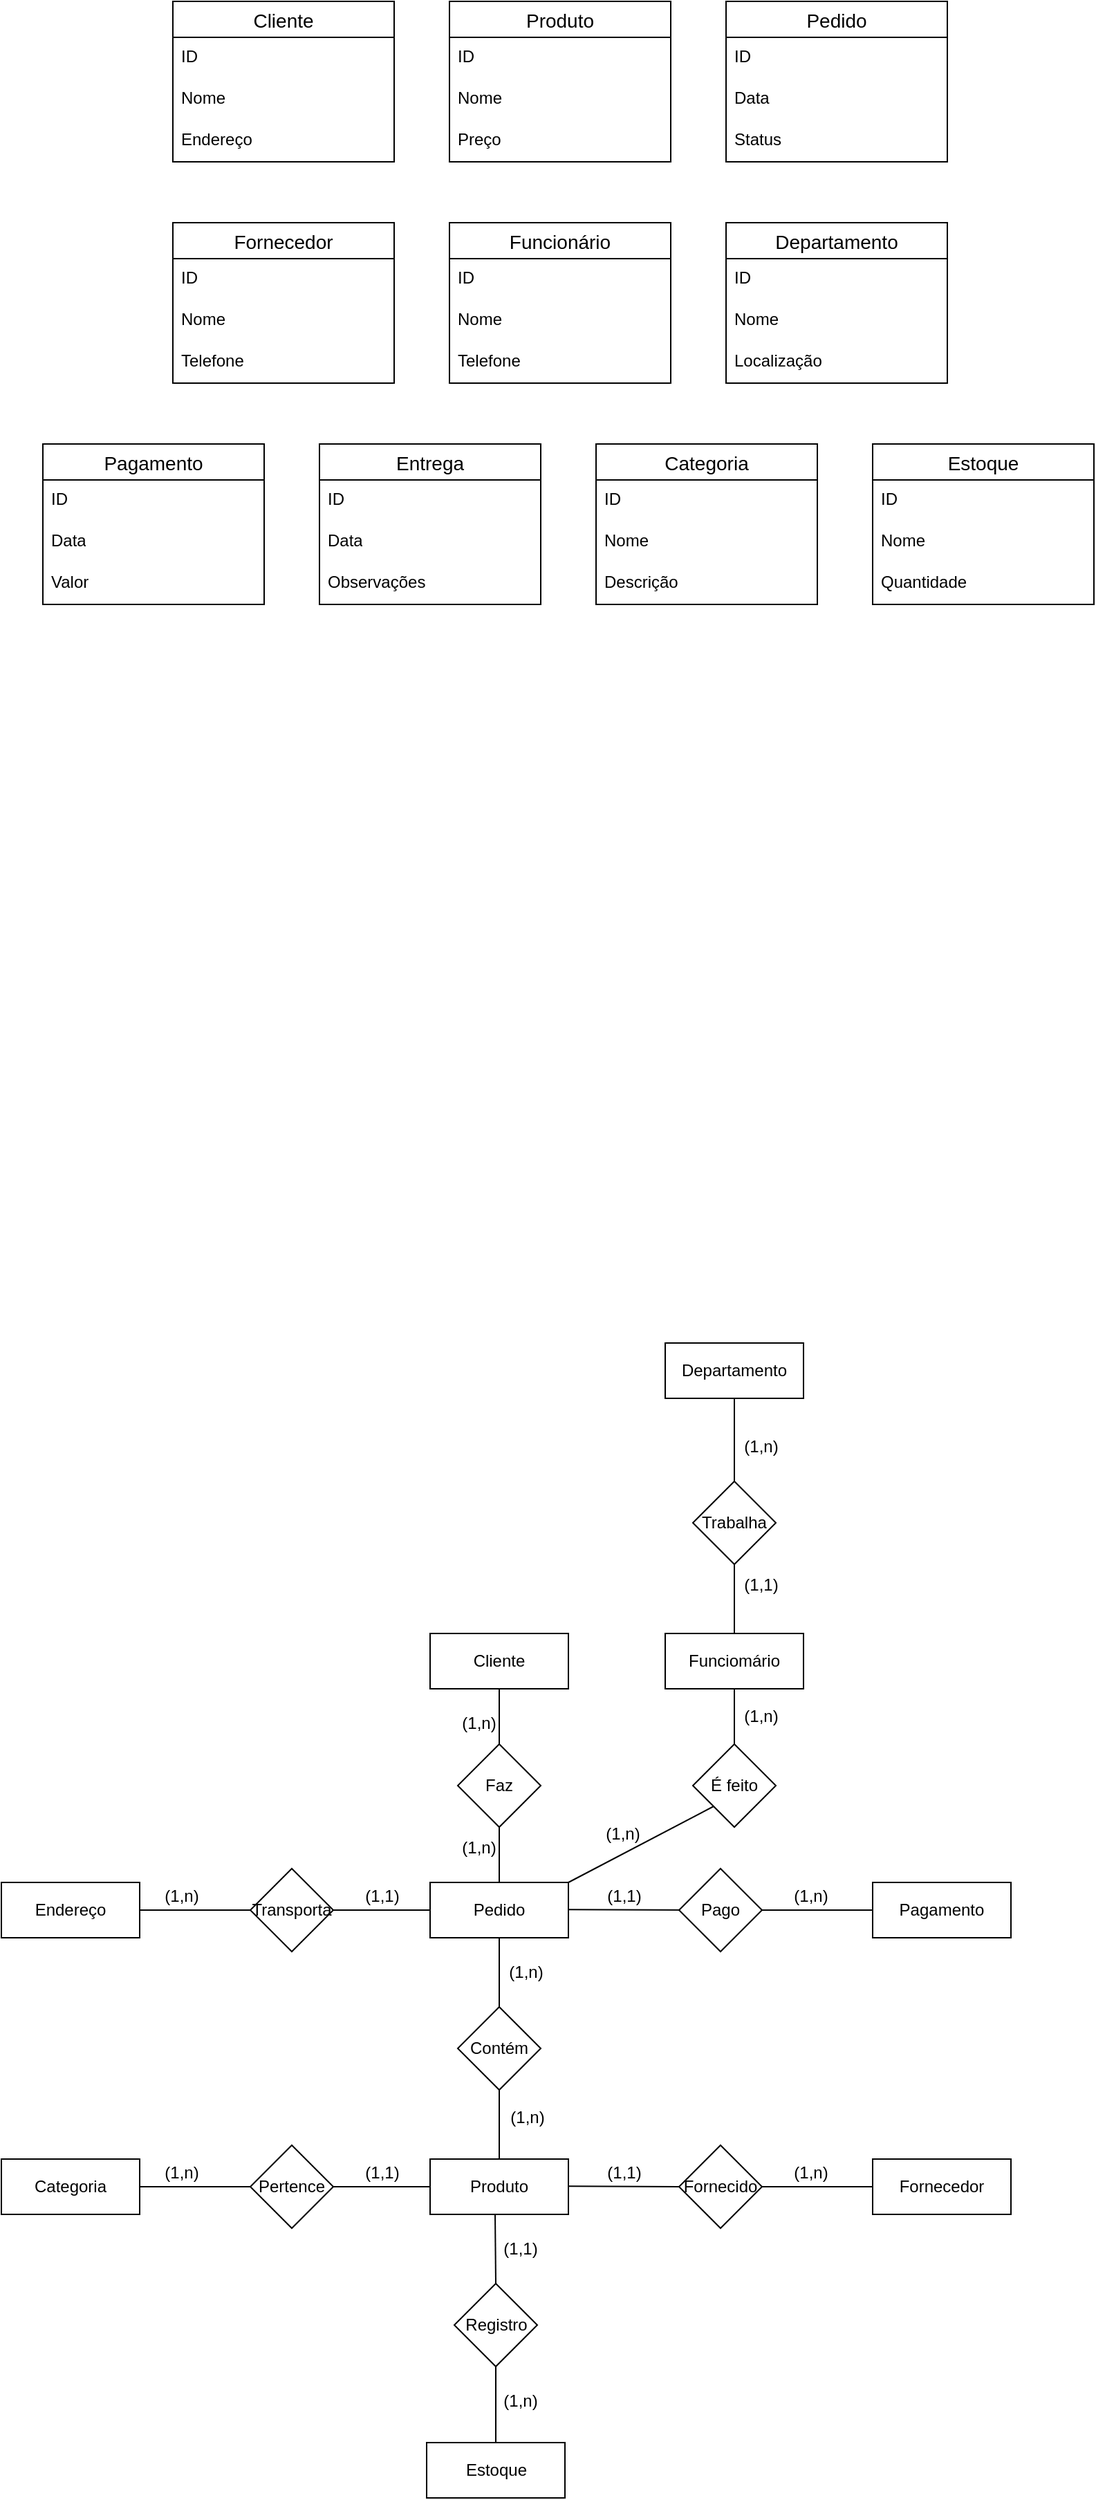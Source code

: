 <mxfile version="21.1.1" type="github">
  <diagram name="Página-1" id="TyhCOs6SWgqlXhVfGcFw">
    <mxGraphModel dx="989" dy="1718" grid="1" gridSize="10" guides="1" tooltips="1" connect="1" arrows="1" fold="1" page="1" pageScale="1" pageWidth="827" pageHeight="1169" math="0" shadow="0">
      <root>
        <mxCell id="0" />
        <mxCell id="1" parent="0" />
        <object label="Cliente" Nome="awdwadwad" id="nnb560z1bwkHBEcQoxyW-22">
          <mxCell style="whiteSpace=wrap;html=1;align=center;" vertex="1" parent="1">
            <mxGeometry x="320" y="60" width="100" height="40" as="geometry" />
          </mxCell>
        </object>
        <mxCell id="nnb560z1bwkHBEcQoxyW-23" value="Pedido" style="whiteSpace=wrap;html=1;align=center;" vertex="1" parent="1">
          <mxGeometry x="320" y="240" width="100" height="40" as="geometry" />
        </mxCell>
        <mxCell id="nnb560z1bwkHBEcQoxyW-27" value="Produto" style="whiteSpace=wrap;html=1;align=center;" vertex="1" parent="1">
          <mxGeometry x="320" y="440" width="100" height="40" as="geometry" />
        </mxCell>
        <mxCell id="nnb560z1bwkHBEcQoxyW-30" value="Faz" style="shape=rhombus;perimeter=rhombusPerimeter;whiteSpace=wrap;html=1;align=center;" vertex="1" parent="1">
          <mxGeometry x="340" y="140" width="60" height="60" as="geometry" />
        </mxCell>
        <mxCell id="nnb560z1bwkHBEcQoxyW-38" value="Contém" style="shape=rhombus;perimeter=rhombusPerimeter;whiteSpace=wrap;html=1;align=center;" vertex="1" parent="1">
          <mxGeometry x="340" y="330" width="60" height="60" as="geometry" />
        </mxCell>
        <mxCell id="nnb560z1bwkHBEcQoxyW-50" value="" style="endArrow=none;html=1;rounded=0;entryX=0.5;entryY=0;entryDx=0;entryDy=0;exitX=0.5;exitY=1;exitDx=0;exitDy=0;" edge="1" parent="1" source="nnb560z1bwkHBEcQoxyW-22" target="nnb560z1bwkHBEcQoxyW-30">
          <mxGeometry relative="1" as="geometry">
            <mxPoint x="420" y="139.31" as="sourcePoint" />
            <mxPoint x="580" y="139.31" as="targetPoint" />
          </mxGeometry>
        </mxCell>
        <mxCell id="nnb560z1bwkHBEcQoxyW-51" value="" style="endArrow=none;html=1;rounded=0;entryX=0.5;entryY=1;entryDx=0;entryDy=0;exitX=0.5;exitY=0;exitDx=0;exitDy=0;" edge="1" parent="1" source="nnb560z1bwkHBEcQoxyW-23" target="nnb560z1bwkHBEcQoxyW-30">
          <mxGeometry relative="1" as="geometry">
            <mxPoint x="420" y="230" as="sourcePoint" />
            <mxPoint x="580" y="230" as="targetPoint" />
          </mxGeometry>
        </mxCell>
        <mxCell id="nnb560z1bwkHBEcQoxyW-52" value="" style="endArrow=none;html=1;rounded=0;exitX=0.5;exitY=1;exitDx=0;exitDy=0;entryX=0.5;entryY=0;entryDx=0;entryDy=0;" edge="1" parent="1" source="nnb560z1bwkHBEcQoxyW-23" target="nnb560z1bwkHBEcQoxyW-38">
          <mxGeometry relative="1" as="geometry">
            <mxPoint x="420" y="280" as="sourcePoint" />
            <mxPoint x="458" y="245" as="targetPoint" />
          </mxGeometry>
        </mxCell>
        <mxCell id="nnb560z1bwkHBEcQoxyW-53" value="" style="endArrow=none;html=1;rounded=0;exitX=0.5;exitY=0;exitDx=0;exitDy=0;entryX=0.5;entryY=1;entryDx=0;entryDy=0;" edge="1" parent="1" source="nnb560z1bwkHBEcQoxyW-27" target="nnb560z1bwkHBEcQoxyW-38">
          <mxGeometry relative="1" as="geometry">
            <mxPoint x="420" y="350" as="sourcePoint" />
            <mxPoint x="458" y="385" as="targetPoint" />
          </mxGeometry>
        </mxCell>
        <mxCell id="nnb560z1bwkHBEcQoxyW-54" value="" style="endArrow=none;html=1;rounded=0;exitX=1;exitY=0;exitDx=0;exitDy=0;entryX=0.5;entryY=0;entryDx=0;entryDy=0;" edge="1" parent="1" target="nnb560z1bwkHBEcQoxyW-96">
          <mxGeometry relative="1" as="geometry">
            <mxPoint x="367" y="480" as="sourcePoint" />
            <mxPoint x="405" y="515" as="targetPoint" />
          </mxGeometry>
        </mxCell>
        <mxCell id="nnb560z1bwkHBEcQoxyW-57" value="Estoque" style="whiteSpace=wrap;html=1;align=center;" vertex="1" parent="1">
          <mxGeometry x="317.5" y="645" width="100" height="40" as="geometry" />
        </mxCell>
        <mxCell id="nnb560z1bwkHBEcQoxyW-75" value="Fornecido" style="shape=rhombus;perimeter=rhombusPerimeter;whiteSpace=wrap;html=1;align=center;" vertex="1" parent="1">
          <mxGeometry x="500" y="430" width="60" height="60" as="geometry" />
        </mxCell>
        <mxCell id="nnb560z1bwkHBEcQoxyW-76" value="Fornecedor" style="whiteSpace=wrap;html=1;align=center;" vertex="1" parent="1">
          <mxGeometry x="640" y="440" width="100" height="40" as="geometry" />
        </mxCell>
        <mxCell id="nnb560z1bwkHBEcQoxyW-77" value="" style="endArrow=none;html=1;rounded=0;entryX=0;entryY=0.5;entryDx=0;entryDy=0;" edge="1" parent="1" target="nnb560z1bwkHBEcQoxyW-75">
          <mxGeometry relative="1" as="geometry">
            <mxPoint x="420" y="459.66" as="sourcePoint" />
            <mxPoint x="580" y="459.66" as="targetPoint" />
          </mxGeometry>
        </mxCell>
        <mxCell id="nnb560z1bwkHBEcQoxyW-78" value="" style="endArrow=none;html=1;rounded=0;entryX=0;entryY=0.5;entryDx=0;entryDy=0;exitX=1;exitY=0.5;exitDx=0;exitDy=0;" edge="1" parent="1" source="nnb560z1bwkHBEcQoxyW-75" target="nnb560z1bwkHBEcQoxyW-76">
          <mxGeometry relative="1" as="geometry">
            <mxPoint x="500" y="380" as="sourcePoint" />
            <mxPoint x="600" y="380.34" as="targetPoint" />
          </mxGeometry>
        </mxCell>
        <mxCell id="nnb560z1bwkHBEcQoxyW-79" value="" style="endArrow=none;html=1;rounded=0;" edge="1" parent="1">
          <mxGeometry relative="1" as="geometry">
            <mxPoint x="420" y="259.66" as="sourcePoint" />
            <mxPoint x="520" y="260" as="targetPoint" />
          </mxGeometry>
        </mxCell>
        <mxCell id="nnb560z1bwkHBEcQoxyW-81" value="Pago" style="shape=rhombus;perimeter=rhombusPerimeter;whiteSpace=wrap;html=1;align=center;" vertex="1" parent="1">
          <mxGeometry x="500" y="230" width="60" height="60" as="geometry" />
        </mxCell>
        <mxCell id="nnb560z1bwkHBEcQoxyW-82" value="Pagamento" style="whiteSpace=wrap;html=1;align=center;" vertex="1" parent="1">
          <mxGeometry x="640" y="240" width="100" height="40" as="geometry" />
        </mxCell>
        <mxCell id="nnb560z1bwkHBEcQoxyW-83" value="" style="endArrow=none;html=1;rounded=0;entryX=0;entryY=0.5;entryDx=0;entryDy=0;exitX=1;exitY=0.5;exitDx=0;exitDy=0;" edge="1" parent="1" source="nnb560z1bwkHBEcQoxyW-81" target="nnb560z1bwkHBEcQoxyW-82">
          <mxGeometry relative="1" as="geometry">
            <mxPoint x="555" y="230" as="sourcePoint" />
            <mxPoint x="715" y="230" as="targetPoint" />
          </mxGeometry>
        </mxCell>
        <mxCell id="nnb560z1bwkHBEcQoxyW-84" value="Transporta" style="shape=rhombus;perimeter=rhombusPerimeter;whiteSpace=wrap;html=1;align=center;" vertex="1" parent="1">
          <mxGeometry x="190" y="230" width="60" height="60" as="geometry" />
        </mxCell>
        <mxCell id="nnb560z1bwkHBEcQoxyW-85" value="Endereço" style="whiteSpace=wrap;html=1;align=center;" vertex="1" parent="1">
          <mxGeometry x="10" y="240" width="100" height="40" as="geometry" />
        </mxCell>
        <mxCell id="nnb560z1bwkHBEcQoxyW-86" value="" style="endArrow=none;html=1;rounded=0;entryX=0;entryY=0.5;entryDx=0;entryDy=0;exitX=1;exitY=0.5;exitDx=0;exitDy=0;" edge="1" parent="1" source="nnb560z1bwkHBEcQoxyW-85" target="nnb560z1bwkHBEcQoxyW-84">
          <mxGeometry relative="1" as="geometry">
            <mxPoint x="130" y="259.66" as="sourcePoint" />
            <mxPoint x="290" y="259.66" as="targetPoint" />
          </mxGeometry>
        </mxCell>
        <mxCell id="nnb560z1bwkHBEcQoxyW-87" value="" style="endArrow=none;html=1;rounded=0;entryX=0;entryY=0.5;entryDx=0;entryDy=0;exitX=1;exitY=0.5;exitDx=0;exitDy=0;" edge="1" parent="1" source="nnb560z1bwkHBEcQoxyW-84">
          <mxGeometry relative="1" as="geometry">
            <mxPoint x="260" y="259.66" as="sourcePoint" />
            <mxPoint x="320" y="260" as="targetPoint" />
          </mxGeometry>
        </mxCell>
        <mxCell id="nnb560z1bwkHBEcQoxyW-88" value="Pertence" style="shape=rhombus;perimeter=rhombusPerimeter;whiteSpace=wrap;html=1;align=center;" vertex="1" parent="1">
          <mxGeometry x="190" y="430" width="60" height="60" as="geometry" />
        </mxCell>
        <mxCell id="nnb560z1bwkHBEcQoxyW-89" value="Categoria" style="whiteSpace=wrap;html=1;align=center;" vertex="1" parent="1">
          <mxGeometry x="10" y="440" width="100" height="40" as="geometry" />
        </mxCell>
        <mxCell id="nnb560z1bwkHBEcQoxyW-90" value="" style="endArrow=none;html=1;rounded=0;entryX=0;entryY=0.5;entryDx=0;entryDy=0;exitX=1;exitY=0.5;exitDx=0;exitDy=0;" edge="1" parent="1" source="nnb560z1bwkHBEcQoxyW-89" target="nnb560z1bwkHBEcQoxyW-88">
          <mxGeometry relative="1" as="geometry">
            <mxPoint x="210" y="480" as="sourcePoint" />
            <mxPoint x="370" y="480" as="targetPoint" />
          </mxGeometry>
        </mxCell>
        <mxCell id="nnb560z1bwkHBEcQoxyW-91" value="" style="endArrow=none;html=1;rounded=0;entryX=0;entryY=0.5;entryDx=0;entryDy=0;exitX=1;exitY=0.5;exitDx=0;exitDy=0;" edge="1" parent="1" source="nnb560z1bwkHBEcQoxyW-88" target="nnb560z1bwkHBEcQoxyW-27">
          <mxGeometry relative="1" as="geometry">
            <mxPoint x="310" y="500" as="sourcePoint" />
            <mxPoint x="348" y="535" as="targetPoint" />
          </mxGeometry>
        </mxCell>
        <mxCell id="nnb560z1bwkHBEcQoxyW-96" value="Registro" style="shape=rhombus;perimeter=rhombusPerimeter;whiteSpace=wrap;html=1;align=center;" vertex="1" parent="1">
          <mxGeometry x="337.5" y="530" width="60" height="60" as="geometry" />
        </mxCell>
        <mxCell id="nnb560z1bwkHBEcQoxyW-97" value="" style="endArrow=none;html=1;rounded=0;entryX=0.5;entryY=0;entryDx=0;entryDy=0;exitX=0.5;exitY=1;exitDx=0;exitDy=0;" edge="1" parent="1" source="nnb560z1bwkHBEcQoxyW-96" target="nnb560z1bwkHBEcQoxyW-57">
          <mxGeometry relative="1" as="geometry">
            <mxPoint x="370" y="590" as="sourcePoint" />
            <mxPoint x="530" y="590" as="targetPoint" />
          </mxGeometry>
        </mxCell>
        <mxCell id="nnb560z1bwkHBEcQoxyW-98" value="É feito" style="shape=rhombus;perimeter=rhombusPerimeter;whiteSpace=wrap;html=1;align=center;" vertex="1" parent="1">
          <mxGeometry x="510" y="140" width="60" height="60" as="geometry" />
        </mxCell>
        <mxCell id="nnb560z1bwkHBEcQoxyW-99" value="" style="endArrow=none;html=1;rounded=0;entryX=0;entryY=1;entryDx=0;entryDy=0;exitX=1;exitY=0;exitDx=0;exitDy=0;" edge="1" parent="1" source="nnb560z1bwkHBEcQoxyW-23" target="nnb560z1bwkHBEcQoxyW-98">
          <mxGeometry relative="1" as="geometry">
            <mxPoint x="420" y="280" as="sourcePoint" />
            <mxPoint x="580" y="280" as="targetPoint" />
          </mxGeometry>
        </mxCell>
        <mxCell id="nnb560z1bwkHBEcQoxyW-100" value="Funciomário" style="whiteSpace=wrap;html=1;align=center;" vertex="1" parent="1">
          <mxGeometry x="490" y="60" width="100" height="40" as="geometry" />
        </mxCell>
        <mxCell id="nnb560z1bwkHBEcQoxyW-101" value="" style="endArrow=none;html=1;rounded=0;exitX=0.5;exitY=0;exitDx=0;exitDy=0;entryX=0.5;entryY=1;entryDx=0;entryDy=0;" edge="1" parent="1" source="nnb560z1bwkHBEcQoxyW-98" target="nnb560z1bwkHBEcQoxyW-100">
          <mxGeometry relative="1" as="geometry">
            <mxPoint x="480" y="340" as="sourcePoint" />
            <mxPoint x="510" y="370" as="targetPoint" />
          </mxGeometry>
        </mxCell>
        <mxCell id="nnb560z1bwkHBEcQoxyW-102" value="" style="endArrow=none;html=1;rounded=0;exitX=0.5;exitY=0;exitDx=0;exitDy=0;entryX=0.5;entryY=1;entryDx=0;entryDy=0;" edge="1" parent="1" source="nnb560z1bwkHBEcQoxyW-100" target="nnb560z1bwkHBEcQoxyW-103">
          <mxGeometry relative="1" as="geometry">
            <mxPoint x="590" y="79.66" as="sourcePoint" />
            <mxPoint x="690" y="80" as="targetPoint" />
          </mxGeometry>
        </mxCell>
        <mxCell id="nnb560z1bwkHBEcQoxyW-103" value="Trabalha" style="shape=rhombus;perimeter=rhombusPerimeter;whiteSpace=wrap;html=1;align=center;" vertex="1" parent="1">
          <mxGeometry x="510" y="-50" width="60" height="60" as="geometry" />
        </mxCell>
        <mxCell id="nnb560z1bwkHBEcQoxyW-104" value="" style="endArrow=none;html=1;rounded=0;exitX=0.5;exitY=0;exitDx=0;exitDy=0;entryX=0.5;entryY=1;entryDx=0;entryDy=0;" edge="1" parent="1" source="nnb560z1bwkHBEcQoxyW-103" target="nnb560z1bwkHBEcQoxyW-105">
          <mxGeometry relative="1" as="geometry">
            <mxPoint x="710" y="110" as="sourcePoint" />
            <mxPoint x="710" y="140" as="targetPoint" />
          </mxGeometry>
        </mxCell>
        <mxCell id="nnb560z1bwkHBEcQoxyW-105" value="Departamento" style="whiteSpace=wrap;html=1;align=center;" vertex="1" parent="1">
          <mxGeometry x="490.0" y="-150" width="100" height="40" as="geometry" />
        </mxCell>
        <mxCell id="nnb560z1bwkHBEcQoxyW-141" value="Cliente" style="swimlane;fontStyle=0;childLayout=stackLayout;horizontal=1;startSize=26;horizontalStack=0;resizeParent=1;resizeParentMax=0;resizeLast=0;collapsible=1;marginBottom=0;align=center;fontSize=14;" vertex="1" parent="1">
          <mxGeometry x="134" y="-1120" width="160" height="116" as="geometry" />
        </mxCell>
        <mxCell id="nnb560z1bwkHBEcQoxyW-142" value="ID" style="text;strokeColor=none;fillColor=none;spacingLeft=4;spacingRight=4;overflow=hidden;rotatable=0;points=[[0,0.5],[1,0.5]];portConstraint=eastwest;fontSize=12;whiteSpace=wrap;html=1;" vertex="1" parent="nnb560z1bwkHBEcQoxyW-141">
          <mxGeometry y="26" width="160" height="30" as="geometry" />
        </mxCell>
        <mxCell id="nnb560z1bwkHBEcQoxyW-143" value="Nome" style="text;strokeColor=none;fillColor=none;spacingLeft=4;spacingRight=4;overflow=hidden;rotatable=0;points=[[0,0.5],[1,0.5]];portConstraint=eastwest;fontSize=12;whiteSpace=wrap;html=1;" vertex="1" parent="nnb560z1bwkHBEcQoxyW-141">
          <mxGeometry y="56" width="160" height="30" as="geometry" />
        </mxCell>
        <mxCell id="nnb560z1bwkHBEcQoxyW-144" value="Endereço" style="text;strokeColor=none;fillColor=none;spacingLeft=4;spacingRight=4;overflow=hidden;rotatable=0;points=[[0,0.5],[1,0.5]];portConstraint=eastwest;fontSize=12;whiteSpace=wrap;html=1;" vertex="1" parent="nnb560z1bwkHBEcQoxyW-141">
          <mxGeometry y="86" width="160" height="30" as="geometry" />
        </mxCell>
        <mxCell id="nnb560z1bwkHBEcQoxyW-147" value="Produto" style="swimlane;fontStyle=0;childLayout=stackLayout;horizontal=1;startSize=26;horizontalStack=0;resizeParent=1;resizeParentMax=0;resizeLast=0;collapsible=1;marginBottom=0;align=center;fontSize=14;" vertex="1" parent="1">
          <mxGeometry x="334" y="-1120" width="160" height="116" as="geometry" />
        </mxCell>
        <mxCell id="nnb560z1bwkHBEcQoxyW-148" value="ID" style="text;strokeColor=none;fillColor=none;spacingLeft=4;spacingRight=4;overflow=hidden;rotatable=0;points=[[0,0.5],[1,0.5]];portConstraint=eastwest;fontSize=12;whiteSpace=wrap;html=1;" vertex="1" parent="nnb560z1bwkHBEcQoxyW-147">
          <mxGeometry y="26" width="160" height="30" as="geometry" />
        </mxCell>
        <mxCell id="nnb560z1bwkHBEcQoxyW-149" value="Nome" style="text;strokeColor=none;fillColor=none;spacingLeft=4;spacingRight=4;overflow=hidden;rotatable=0;points=[[0,0.5],[1,0.5]];portConstraint=eastwest;fontSize=12;whiteSpace=wrap;html=1;" vertex="1" parent="nnb560z1bwkHBEcQoxyW-147">
          <mxGeometry y="56" width="160" height="30" as="geometry" />
        </mxCell>
        <mxCell id="nnb560z1bwkHBEcQoxyW-150" value="Preço" style="text;strokeColor=none;fillColor=none;spacingLeft=4;spacingRight=4;overflow=hidden;rotatable=0;points=[[0,0.5],[1,0.5]];portConstraint=eastwest;fontSize=12;whiteSpace=wrap;html=1;" vertex="1" parent="nnb560z1bwkHBEcQoxyW-147">
          <mxGeometry y="86" width="160" height="30" as="geometry" />
        </mxCell>
        <mxCell id="nnb560z1bwkHBEcQoxyW-152" value="Pedido" style="swimlane;fontStyle=0;childLayout=stackLayout;horizontal=1;startSize=26;horizontalStack=0;resizeParent=1;resizeParentMax=0;resizeLast=0;collapsible=1;marginBottom=0;align=center;fontSize=14;" vertex="1" parent="1">
          <mxGeometry x="534" y="-1120" width="160" height="116" as="geometry" />
        </mxCell>
        <mxCell id="nnb560z1bwkHBEcQoxyW-153" value="ID" style="text;strokeColor=none;fillColor=none;spacingLeft=4;spacingRight=4;overflow=hidden;rotatable=0;points=[[0,0.5],[1,0.5]];portConstraint=eastwest;fontSize=12;whiteSpace=wrap;html=1;" vertex="1" parent="nnb560z1bwkHBEcQoxyW-152">
          <mxGeometry y="26" width="160" height="30" as="geometry" />
        </mxCell>
        <mxCell id="nnb560z1bwkHBEcQoxyW-154" value="Data&amp;nbsp;" style="text;strokeColor=none;fillColor=none;spacingLeft=4;spacingRight=4;overflow=hidden;rotatable=0;points=[[0,0.5],[1,0.5]];portConstraint=eastwest;fontSize=12;whiteSpace=wrap;html=1;" vertex="1" parent="nnb560z1bwkHBEcQoxyW-152">
          <mxGeometry y="56" width="160" height="30" as="geometry" />
        </mxCell>
        <mxCell id="nnb560z1bwkHBEcQoxyW-155" value="Status" style="text;strokeColor=none;fillColor=none;spacingLeft=4;spacingRight=4;overflow=hidden;rotatable=0;points=[[0,0.5],[1,0.5]];portConstraint=eastwest;fontSize=12;whiteSpace=wrap;html=1;" vertex="1" parent="nnb560z1bwkHBEcQoxyW-152">
          <mxGeometry y="86" width="160" height="30" as="geometry" />
        </mxCell>
        <mxCell id="nnb560z1bwkHBEcQoxyW-156" value="Fornecedor" style="swimlane;fontStyle=0;childLayout=stackLayout;horizontal=1;startSize=26;horizontalStack=0;resizeParent=1;resizeParentMax=0;resizeLast=0;collapsible=1;marginBottom=0;align=center;fontSize=14;" vertex="1" parent="1">
          <mxGeometry x="134" y="-960" width="160" height="116" as="geometry" />
        </mxCell>
        <mxCell id="nnb560z1bwkHBEcQoxyW-157" value="ID" style="text;strokeColor=none;fillColor=none;spacingLeft=4;spacingRight=4;overflow=hidden;rotatable=0;points=[[0,0.5],[1,0.5]];portConstraint=eastwest;fontSize=12;whiteSpace=wrap;html=1;" vertex="1" parent="nnb560z1bwkHBEcQoxyW-156">
          <mxGeometry y="26" width="160" height="30" as="geometry" />
        </mxCell>
        <mxCell id="nnb560z1bwkHBEcQoxyW-158" value="Nome" style="text;strokeColor=none;fillColor=none;spacingLeft=4;spacingRight=4;overflow=hidden;rotatable=0;points=[[0,0.5],[1,0.5]];portConstraint=eastwest;fontSize=12;whiteSpace=wrap;html=1;" vertex="1" parent="nnb560z1bwkHBEcQoxyW-156">
          <mxGeometry y="56" width="160" height="30" as="geometry" />
        </mxCell>
        <mxCell id="nnb560z1bwkHBEcQoxyW-159" value="Telefone" style="text;strokeColor=none;fillColor=none;spacingLeft=4;spacingRight=4;overflow=hidden;rotatable=0;points=[[0,0.5],[1,0.5]];portConstraint=eastwest;fontSize=12;whiteSpace=wrap;html=1;" vertex="1" parent="nnb560z1bwkHBEcQoxyW-156">
          <mxGeometry y="86" width="160" height="30" as="geometry" />
        </mxCell>
        <mxCell id="nnb560z1bwkHBEcQoxyW-160" value="Funcionário" style="swimlane;fontStyle=0;childLayout=stackLayout;horizontal=1;startSize=26;horizontalStack=0;resizeParent=1;resizeParentMax=0;resizeLast=0;collapsible=1;marginBottom=0;align=center;fontSize=14;" vertex="1" parent="1">
          <mxGeometry x="334" y="-960" width="160" height="116" as="geometry" />
        </mxCell>
        <mxCell id="nnb560z1bwkHBEcQoxyW-161" value="ID" style="text;strokeColor=none;fillColor=none;spacingLeft=4;spacingRight=4;overflow=hidden;rotatable=0;points=[[0,0.5],[1,0.5]];portConstraint=eastwest;fontSize=12;whiteSpace=wrap;html=1;" vertex="1" parent="nnb560z1bwkHBEcQoxyW-160">
          <mxGeometry y="26" width="160" height="30" as="geometry" />
        </mxCell>
        <mxCell id="nnb560z1bwkHBEcQoxyW-162" value="Nome" style="text;strokeColor=none;fillColor=none;spacingLeft=4;spacingRight=4;overflow=hidden;rotatable=0;points=[[0,0.5],[1,0.5]];portConstraint=eastwest;fontSize=12;whiteSpace=wrap;html=1;" vertex="1" parent="nnb560z1bwkHBEcQoxyW-160">
          <mxGeometry y="56" width="160" height="30" as="geometry" />
        </mxCell>
        <mxCell id="nnb560z1bwkHBEcQoxyW-163" value="Telefone" style="text;strokeColor=none;fillColor=none;spacingLeft=4;spacingRight=4;overflow=hidden;rotatable=0;points=[[0,0.5],[1,0.5]];portConstraint=eastwest;fontSize=12;whiteSpace=wrap;html=1;" vertex="1" parent="nnb560z1bwkHBEcQoxyW-160">
          <mxGeometry y="86" width="160" height="30" as="geometry" />
        </mxCell>
        <mxCell id="nnb560z1bwkHBEcQoxyW-164" value="Departamento" style="swimlane;fontStyle=0;childLayout=stackLayout;horizontal=1;startSize=26;horizontalStack=0;resizeParent=1;resizeParentMax=0;resizeLast=0;collapsible=1;marginBottom=0;align=center;fontSize=14;" vertex="1" parent="1">
          <mxGeometry x="534" y="-960" width="160" height="116" as="geometry" />
        </mxCell>
        <mxCell id="nnb560z1bwkHBEcQoxyW-165" value="ID" style="text;strokeColor=none;fillColor=none;spacingLeft=4;spacingRight=4;overflow=hidden;rotatable=0;points=[[0,0.5],[1,0.5]];portConstraint=eastwest;fontSize=12;whiteSpace=wrap;html=1;" vertex="1" parent="nnb560z1bwkHBEcQoxyW-164">
          <mxGeometry y="26" width="160" height="30" as="geometry" />
        </mxCell>
        <mxCell id="nnb560z1bwkHBEcQoxyW-166" value="Nome" style="text;strokeColor=none;fillColor=none;spacingLeft=4;spacingRight=4;overflow=hidden;rotatable=0;points=[[0,0.5],[1,0.5]];portConstraint=eastwest;fontSize=12;whiteSpace=wrap;html=1;" vertex="1" parent="nnb560z1bwkHBEcQoxyW-164">
          <mxGeometry y="56" width="160" height="30" as="geometry" />
        </mxCell>
        <mxCell id="nnb560z1bwkHBEcQoxyW-167" value="Localização" style="text;strokeColor=none;fillColor=none;spacingLeft=4;spacingRight=4;overflow=hidden;rotatable=0;points=[[0,0.5],[1,0.5]];portConstraint=eastwest;fontSize=12;whiteSpace=wrap;html=1;" vertex="1" parent="nnb560z1bwkHBEcQoxyW-164">
          <mxGeometry y="86" width="160" height="30" as="geometry" />
        </mxCell>
        <mxCell id="nnb560z1bwkHBEcQoxyW-168" value="Pagamento" style="swimlane;fontStyle=0;childLayout=stackLayout;horizontal=1;startSize=26;horizontalStack=0;resizeParent=1;resizeParentMax=0;resizeLast=0;collapsible=1;marginBottom=0;align=center;fontSize=14;" vertex="1" parent="1">
          <mxGeometry x="40" y="-800" width="160" height="116" as="geometry" />
        </mxCell>
        <mxCell id="nnb560z1bwkHBEcQoxyW-169" value="ID" style="text;strokeColor=none;fillColor=none;spacingLeft=4;spacingRight=4;overflow=hidden;rotatable=0;points=[[0,0.5],[1,0.5]];portConstraint=eastwest;fontSize=12;whiteSpace=wrap;html=1;" vertex="1" parent="nnb560z1bwkHBEcQoxyW-168">
          <mxGeometry y="26" width="160" height="30" as="geometry" />
        </mxCell>
        <mxCell id="nnb560z1bwkHBEcQoxyW-170" value="Data" style="text;strokeColor=none;fillColor=none;spacingLeft=4;spacingRight=4;overflow=hidden;rotatable=0;points=[[0,0.5],[1,0.5]];portConstraint=eastwest;fontSize=12;whiteSpace=wrap;html=1;" vertex="1" parent="nnb560z1bwkHBEcQoxyW-168">
          <mxGeometry y="56" width="160" height="30" as="geometry" />
        </mxCell>
        <mxCell id="nnb560z1bwkHBEcQoxyW-171" value="Valor" style="text;strokeColor=none;fillColor=none;spacingLeft=4;spacingRight=4;overflow=hidden;rotatable=0;points=[[0,0.5],[1,0.5]];portConstraint=eastwest;fontSize=12;whiteSpace=wrap;html=1;" vertex="1" parent="nnb560z1bwkHBEcQoxyW-168">
          <mxGeometry y="86" width="160" height="30" as="geometry" />
        </mxCell>
        <mxCell id="nnb560z1bwkHBEcQoxyW-172" value="Entrega" style="swimlane;fontStyle=0;childLayout=stackLayout;horizontal=1;startSize=26;horizontalStack=0;resizeParent=1;resizeParentMax=0;resizeLast=0;collapsible=1;marginBottom=0;align=center;fontSize=14;" vertex="1" parent="1">
          <mxGeometry x="240" y="-800" width="160" height="116" as="geometry" />
        </mxCell>
        <mxCell id="nnb560z1bwkHBEcQoxyW-173" value="ID" style="text;strokeColor=none;fillColor=none;spacingLeft=4;spacingRight=4;overflow=hidden;rotatable=0;points=[[0,0.5],[1,0.5]];portConstraint=eastwest;fontSize=12;whiteSpace=wrap;html=1;" vertex="1" parent="nnb560z1bwkHBEcQoxyW-172">
          <mxGeometry y="26" width="160" height="30" as="geometry" />
        </mxCell>
        <mxCell id="nnb560z1bwkHBEcQoxyW-174" value="Data" style="text;strokeColor=none;fillColor=none;spacingLeft=4;spacingRight=4;overflow=hidden;rotatable=0;points=[[0,0.5],[1,0.5]];portConstraint=eastwest;fontSize=12;whiteSpace=wrap;html=1;" vertex="1" parent="nnb560z1bwkHBEcQoxyW-172">
          <mxGeometry y="56" width="160" height="30" as="geometry" />
        </mxCell>
        <mxCell id="nnb560z1bwkHBEcQoxyW-175" value="Observações" style="text;strokeColor=none;fillColor=none;spacingLeft=4;spacingRight=4;overflow=hidden;rotatable=0;points=[[0,0.5],[1,0.5]];portConstraint=eastwest;fontSize=12;whiteSpace=wrap;html=1;" vertex="1" parent="nnb560z1bwkHBEcQoxyW-172">
          <mxGeometry y="86" width="160" height="30" as="geometry" />
        </mxCell>
        <mxCell id="nnb560z1bwkHBEcQoxyW-176" value="Categoria" style="swimlane;fontStyle=0;childLayout=stackLayout;horizontal=1;startSize=26;horizontalStack=0;resizeParent=1;resizeParentMax=0;resizeLast=0;collapsible=1;marginBottom=0;align=center;fontSize=14;" vertex="1" parent="1">
          <mxGeometry x="440" y="-800" width="160" height="116" as="geometry" />
        </mxCell>
        <mxCell id="nnb560z1bwkHBEcQoxyW-177" value="ID" style="text;strokeColor=none;fillColor=none;spacingLeft=4;spacingRight=4;overflow=hidden;rotatable=0;points=[[0,0.5],[1,0.5]];portConstraint=eastwest;fontSize=12;whiteSpace=wrap;html=1;" vertex="1" parent="nnb560z1bwkHBEcQoxyW-176">
          <mxGeometry y="26" width="160" height="30" as="geometry" />
        </mxCell>
        <mxCell id="nnb560z1bwkHBEcQoxyW-178" value="Nome" style="text;strokeColor=none;fillColor=none;spacingLeft=4;spacingRight=4;overflow=hidden;rotatable=0;points=[[0,0.5],[1,0.5]];portConstraint=eastwest;fontSize=12;whiteSpace=wrap;html=1;" vertex="1" parent="nnb560z1bwkHBEcQoxyW-176">
          <mxGeometry y="56" width="160" height="30" as="geometry" />
        </mxCell>
        <mxCell id="nnb560z1bwkHBEcQoxyW-179" value="Descrição" style="text;strokeColor=none;fillColor=none;spacingLeft=4;spacingRight=4;overflow=hidden;rotatable=0;points=[[0,0.5],[1,0.5]];portConstraint=eastwest;fontSize=12;whiteSpace=wrap;html=1;" vertex="1" parent="nnb560z1bwkHBEcQoxyW-176">
          <mxGeometry y="86" width="160" height="30" as="geometry" />
        </mxCell>
        <mxCell id="nnb560z1bwkHBEcQoxyW-180" value="Estoque" style="swimlane;fontStyle=0;childLayout=stackLayout;horizontal=1;startSize=26;horizontalStack=0;resizeParent=1;resizeParentMax=0;resizeLast=0;collapsible=1;marginBottom=0;align=center;fontSize=14;" vertex="1" parent="1">
          <mxGeometry x="640" y="-800" width="160" height="116" as="geometry" />
        </mxCell>
        <mxCell id="nnb560z1bwkHBEcQoxyW-181" value="ID" style="text;strokeColor=none;fillColor=none;spacingLeft=4;spacingRight=4;overflow=hidden;rotatable=0;points=[[0,0.5],[1,0.5]];portConstraint=eastwest;fontSize=12;whiteSpace=wrap;html=1;" vertex="1" parent="nnb560z1bwkHBEcQoxyW-180">
          <mxGeometry y="26" width="160" height="30" as="geometry" />
        </mxCell>
        <mxCell id="nnb560z1bwkHBEcQoxyW-182" value="Nome" style="text;strokeColor=none;fillColor=none;spacingLeft=4;spacingRight=4;overflow=hidden;rotatable=0;points=[[0,0.5],[1,0.5]];portConstraint=eastwest;fontSize=12;whiteSpace=wrap;html=1;" vertex="1" parent="nnb560z1bwkHBEcQoxyW-180">
          <mxGeometry y="56" width="160" height="30" as="geometry" />
        </mxCell>
        <mxCell id="nnb560z1bwkHBEcQoxyW-183" value="Quantidade" style="text;strokeColor=none;fillColor=none;spacingLeft=4;spacingRight=4;overflow=hidden;rotatable=0;points=[[0,0.5],[1,0.5]];portConstraint=eastwest;fontSize=12;whiteSpace=wrap;html=1;" vertex="1" parent="nnb560z1bwkHBEcQoxyW-180">
          <mxGeometry y="86" width="160" height="30" as="geometry" />
        </mxCell>
        <mxCell id="nnb560z1bwkHBEcQoxyW-184" value="(1,n)" style="text;html=1;align=center;verticalAlign=middle;resizable=0;points=[];autosize=1;strokeColor=none;fillColor=none;" vertex="1" parent="1">
          <mxGeometry x="330" y="110" width="50" height="30" as="geometry" />
        </mxCell>
        <mxCell id="nnb560z1bwkHBEcQoxyW-185" value="(1,1)" style="text;html=1;align=center;verticalAlign=middle;resizable=0;points=[];autosize=1;strokeColor=none;fillColor=none;" vertex="1" parent="1">
          <mxGeometry x="260" y="235" width="50" height="30" as="geometry" />
        </mxCell>
        <mxCell id="nnb560z1bwkHBEcQoxyW-186" value="(1,n)" style="text;html=1;align=center;verticalAlign=middle;resizable=0;points=[];autosize=1;strokeColor=none;fillColor=none;" vertex="1" parent="1">
          <mxGeometry x="534" y="105" width="50" height="30" as="geometry" />
        </mxCell>
        <mxCell id="nnb560z1bwkHBEcQoxyW-188" value="(1,n)" style="text;html=1;align=center;verticalAlign=middle;resizable=0;points=[];autosize=1;strokeColor=none;fillColor=none;" vertex="1" parent="1">
          <mxGeometry x="330" y="200" width="50" height="30" as="geometry" />
        </mxCell>
        <mxCell id="nnb560z1bwkHBEcQoxyW-189" value="(1,n)" style="text;html=1;align=center;verticalAlign=middle;resizable=0;points=[];autosize=1;strokeColor=none;fillColor=none;" vertex="1" parent="1">
          <mxGeometry x="434" y="190" width="50" height="30" as="geometry" />
        </mxCell>
        <mxCell id="nnb560z1bwkHBEcQoxyW-190" value="(1,1)" style="text;html=1;align=center;verticalAlign=middle;resizable=0;points=[];autosize=1;strokeColor=none;fillColor=none;" vertex="1" parent="1">
          <mxGeometry x="534" y="10" width="50" height="30" as="geometry" />
        </mxCell>
        <mxCell id="nnb560z1bwkHBEcQoxyW-191" value="(1,n)" style="text;html=1;align=center;verticalAlign=middle;resizable=0;points=[];autosize=1;strokeColor=none;fillColor=none;" vertex="1" parent="1">
          <mxGeometry x="534" y="-90" width="50" height="30" as="geometry" />
        </mxCell>
        <mxCell id="nnb560z1bwkHBEcQoxyW-194" value="(1,n)" style="text;html=1;align=center;verticalAlign=middle;resizable=0;points=[];autosize=1;strokeColor=none;fillColor=none;" vertex="1" parent="1">
          <mxGeometry x="115" y="235" width="50" height="30" as="geometry" />
        </mxCell>
        <mxCell id="nnb560z1bwkHBEcQoxyW-195" value="(1,1)" style="text;html=1;align=center;verticalAlign=middle;resizable=0;points=[];autosize=1;strokeColor=none;fillColor=none;" vertex="1" parent="1">
          <mxGeometry x="435" y="235" width="50" height="30" as="geometry" />
        </mxCell>
        <mxCell id="nnb560z1bwkHBEcQoxyW-196" value="(1,n)" style="text;html=1;align=center;verticalAlign=middle;resizable=0;points=[];autosize=1;strokeColor=none;fillColor=none;" vertex="1" parent="1">
          <mxGeometry x="570" y="235" width="50" height="30" as="geometry" />
        </mxCell>
        <mxCell id="nnb560z1bwkHBEcQoxyW-197" value="(1,n)" style="text;html=1;align=center;verticalAlign=middle;resizable=0;points=[];autosize=1;strokeColor=none;fillColor=none;" vertex="1" parent="1">
          <mxGeometry x="364" y="290" width="50" height="30" as="geometry" />
        </mxCell>
        <mxCell id="nnb560z1bwkHBEcQoxyW-198" value="(1,n)" style="text;html=1;align=center;verticalAlign=middle;resizable=0;points=[];autosize=1;strokeColor=none;fillColor=none;" vertex="1" parent="1">
          <mxGeometry x="365" y="395" width="50" height="30" as="geometry" />
        </mxCell>
        <mxCell id="nnb560z1bwkHBEcQoxyW-199" value="(1,1)" style="text;html=1;align=center;verticalAlign=middle;resizable=0;points=[];autosize=1;strokeColor=none;fillColor=none;" vertex="1" parent="1">
          <mxGeometry x="260" y="435" width="50" height="30" as="geometry" />
        </mxCell>
        <mxCell id="nnb560z1bwkHBEcQoxyW-200" value="(1,n)" style="text;html=1;align=center;verticalAlign=middle;resizable=0;points=[];autosize=1;strokeColor=none;fillColor=none;" vertex="1" parent="1">
          <mxGeometry x="115" y="435" width="50" height="30" as="geometry" />
        </mxCell>
        <mxCell id="nnb560z1bwkHBEcQoxyW-201" value="(1,1)" style="text;html=1;align=center;verticalAlign=middle;resizable=0;points=[];autosize=1;strokeColor=none;fillColor=none;" vertex="1" parent="1">
          <mxGeometry x="435" y="435" width="50" height="30" as="geometry" />
        </mxCell>
        <mxCell id="nnb560z1bwkHBEcQoxyW-202" value="(1,n)" style="text;html=1;align=center;verticalAlign=middle;resizable=0;points=[];autosize=1;strokeColor=none;fillColor=none;" vertex="1" parent="1">
          <mxGeometry x="570" y="435" width="50" height="30" as="geometry" />
        </mxCell>
        <mxCell id="nnb560z1bwkHBEcQoxyW-203" value="(1,1)" style="text;html=1;align=center;verticalAlign=middle;resizable=0;points=[];autosize=1;strokeColor=none;fillColor=none;" vertex="1" parent="1">
          <mxGeometry x="360" y="490" width="50" height="30" as="geometry" />
        </mxCell>
        <mxCell id="nnb560z1bwkHBEcQoxyW-204" value="(1,n)" style="text;html=1;align=center;verticalAlign=middle;resizable=0;points=[];autosize=1;strokeColor=none;fillColor=none;" vertex="1" parent="1">
          <mxGeometry x="360" y="600" width="50" height="30" as="geometry" />
        </mxCell>
      </root>
    </mxGraphModel>
  </diagram>
</mxfile>
